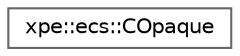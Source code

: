 digraph "Graphical Class Hierarchy"
{
 // LATEX_PDF_SIZE
  bgcolor="transparent";
  edge [fontname=Helvetica,fontsize=10,labelfontname=Helvetica,labelfontsize=10];
  node [fontname=Helvetica,fontsize=10,shape=box,height=0.2,width=0.4];
  rankdir="LR";
  Node0 [id="Node000000",label="xpe::ecs::COpaque",height=0.2,width=0.4,color="grey40", fillcolor="white", style="filled",URL="$structxpe_1_1ecs_1_1_c_opaque.html",tooltip=" "];
}
